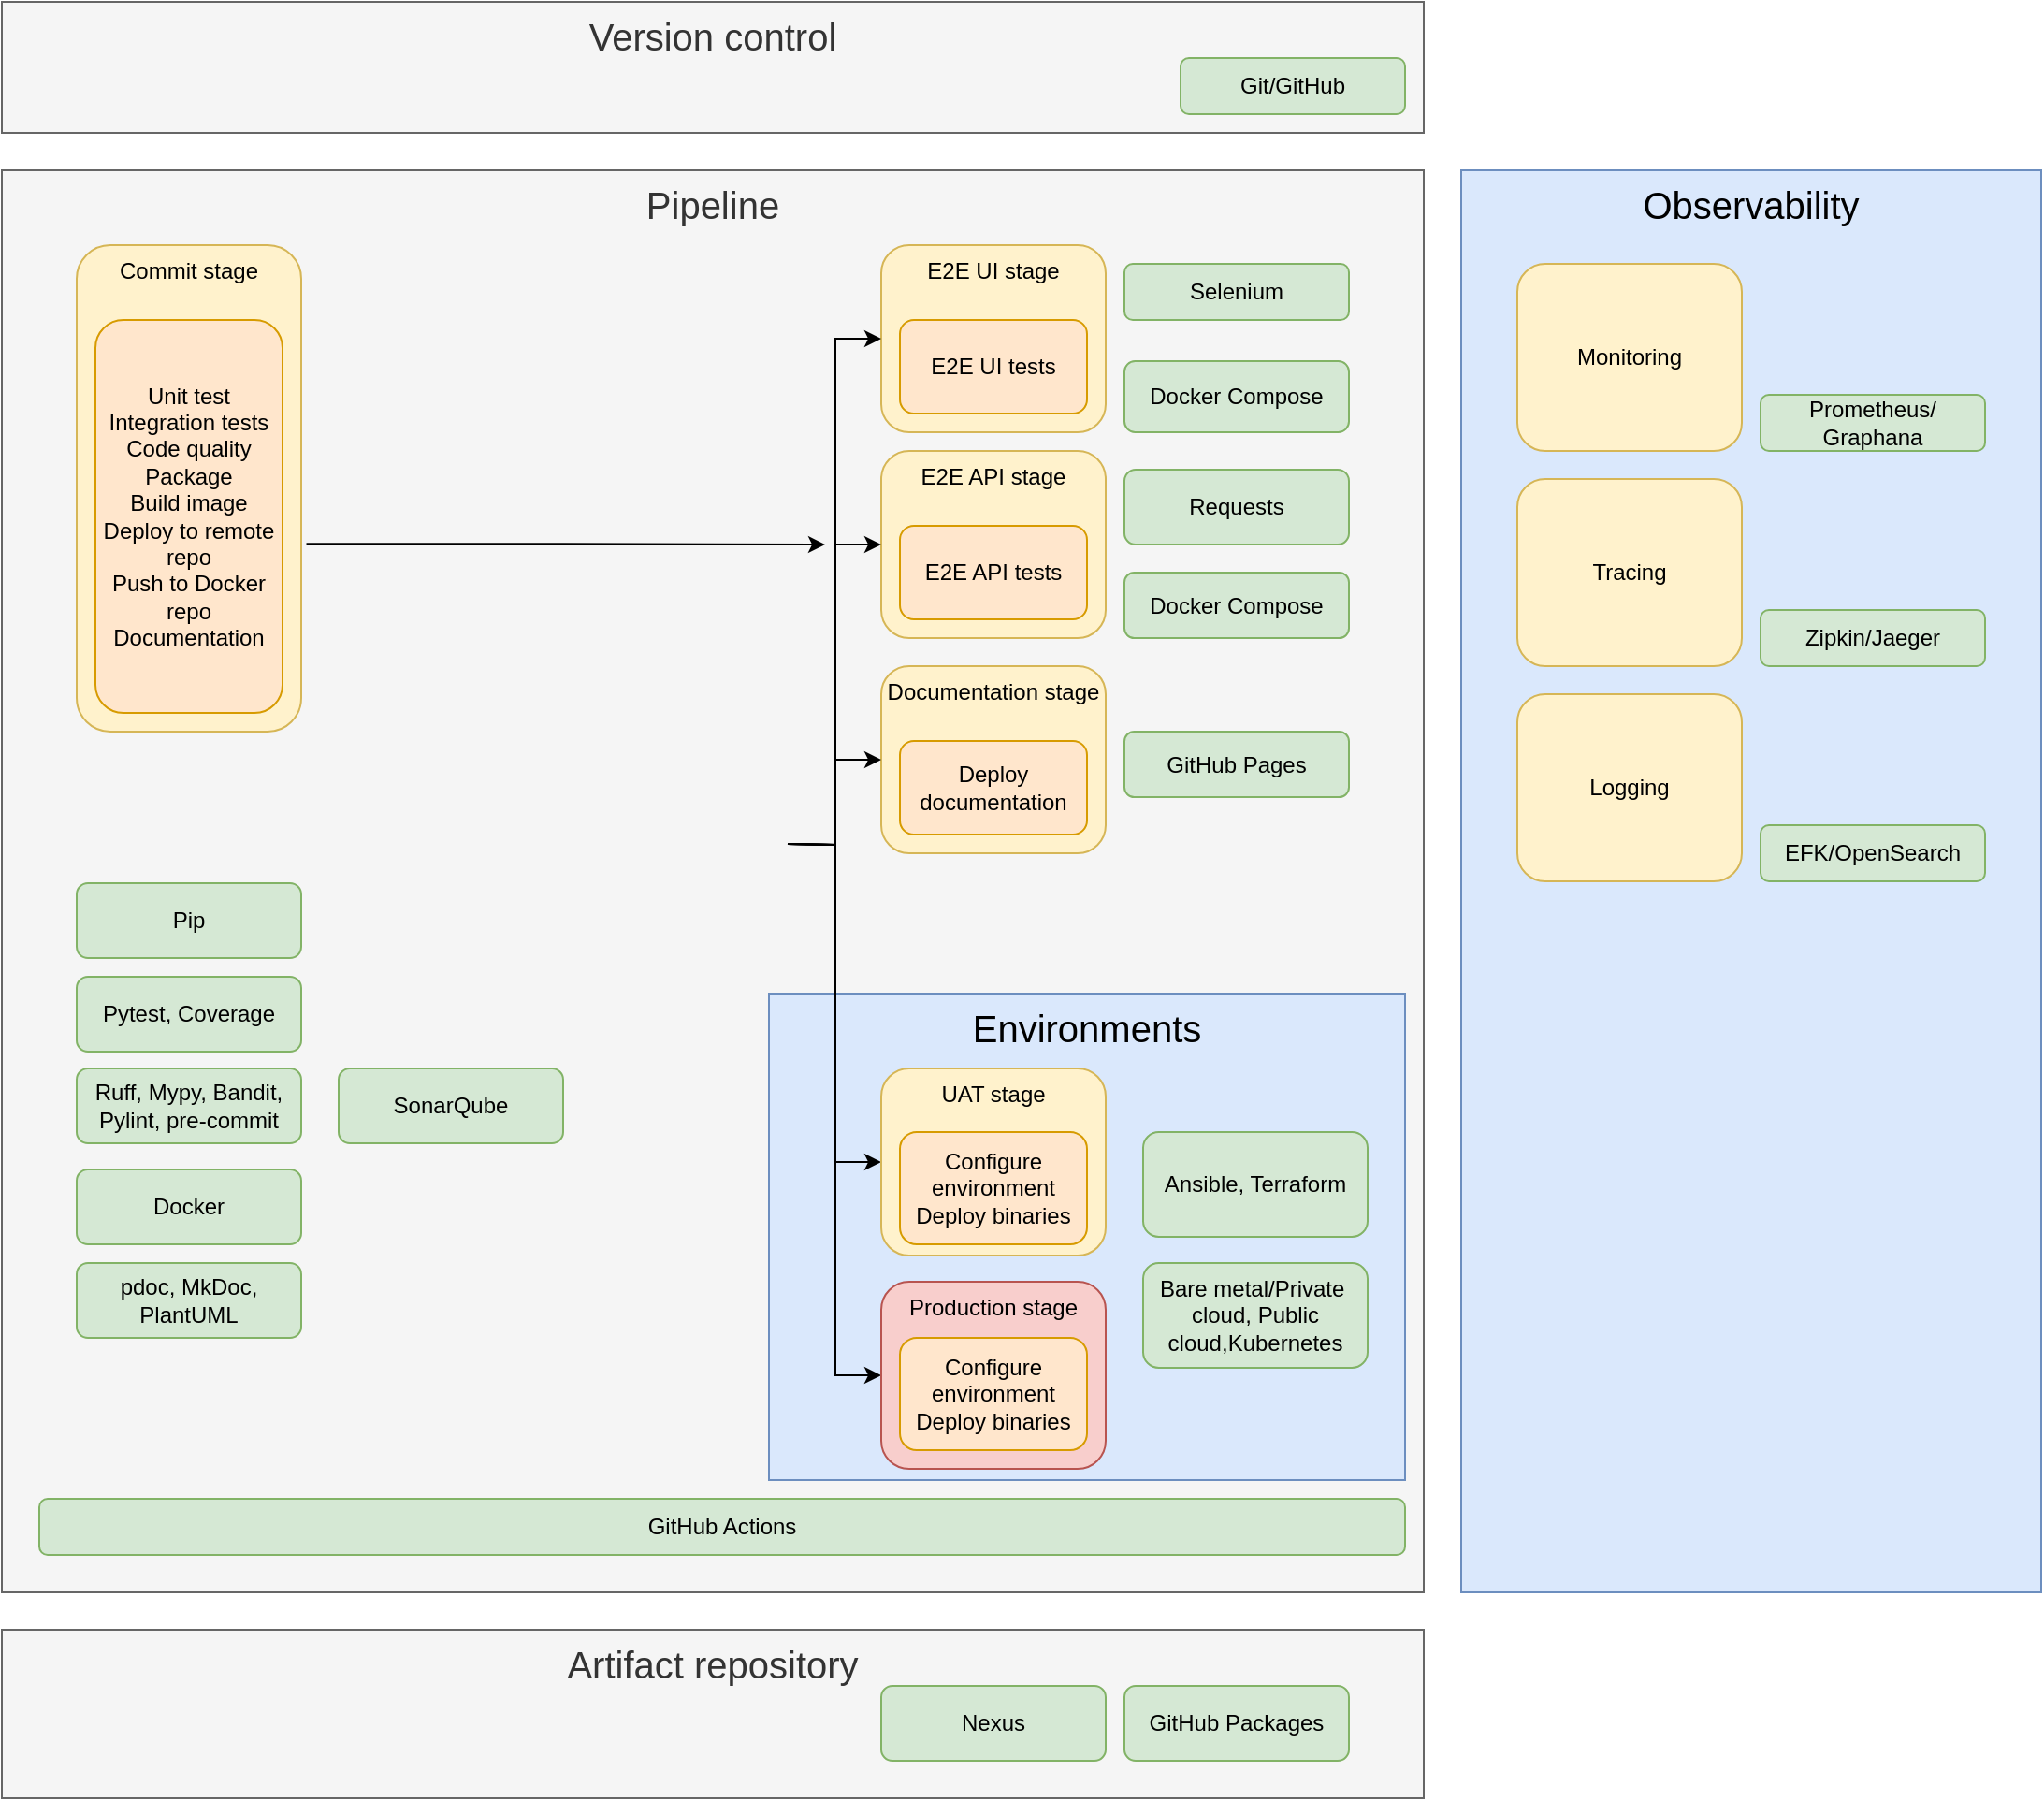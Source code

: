 <mxfile version="24.7.7">
  <diagram name="1 oldal" id="_iiroc8i7VoigcSSuO7V">
    <mxGraphModel dx="1728" dy="983" grid="1" gridSize="10" guides="1" tooltips="1" connect="1" arrows="1" fold="1" page="1" pageScale="1" pageWidth="1169" pageHeight="827" math="0" shadow="0">
      <root>
        <mxCell id="0" />
        <mxCell id="1" parent="0" />
        <mxCell id="oeXIbe9gHz6qyUcopNLy-10" value="Pipeline" style="rounded=0;whiteSpace=wrap;html=1;verticalAlign=top;fillColor=#f5f5f5;strokeColor=#666666;fontSize=20;fontColor=#333333;" parent="1" vertex="1">
          <mxGeometry x="70" y="220" width="760" height="760" as="geometry" />
        </mxCell>
        <mxCell id="Tjgu17ZUk7AZ-zzFZU_f-12" value="Environments" style="rounded=0;whiteSpace=wrap;html=1;verticalAlign=top;fillColor=#dae8fc;strokeColor=#6c8ebf;fontSize=20;" vertex="1" parent="1">
          <mxGeometry x="480" y="660" width="340" height="260" as="geometry" />
        </mxCell>
        <mxCell id="oeXIbe9gHz6qyUcopNLy-25" value="Observability" style="rounded=0;whiteSpace=wrap;html=1;verticalAlign=top;fillColor=#dae8fc;strokeColor=#6c8ebf;fontSize=20;" parent="1" vertex="1">
          <mxGeometry x="850" y="220" width="310" height="760" as="geometry" />
        </mxCell>
        <mxCell id="FLTOR3fUIsVmwwGsozke-35" value="Artifact repository" style="rounded=0;whiteSpace=wrap;html=1;verticalAlign=top;fillColor=#f5f5f5;strokeColor=#666666;fontSize=20;fontColor=#333333;" parent="1" vertex="1">
          <mxGeometry x="70" y="1000" width="760" height="90" as="geometry" />
        </mxCell>
        <mxCell id="oeXIbe9gHz6qyUcopNLy-2" value="E2E API stage" style="rounded=1;whiteSpace=wrap;html=1;fillColor=#fff2cc;strokeColor=#d6b656;verticalAlign=top;" parent="1" vertex="1">
          <mxGeometry x="540" y="370" width="120" height="100" as="geometry" />
        </mxCell>
        <mxCell id="oeXIbe9gHz6qyUcopNLy-1" value="E2E UI stage" style="rounded=1;whiteSpace=wrap;html=1;fillColor=#fff2cc;strokeColor=#d6b656;verticalAlign=top;" parent="1" vertex="1">
          <mxGeometry x="540" y="260" width="120" height="100" as="geometry" />
        </mxCell>
        <mxCell id="oeXIbe9gHz6qyUcopNLy-21" style="edgeStyle=orthogonalEdgeStyle;rounded=0;orthogonalLoop=1;jettySize=auto;html=1;exitX=1.023;exitY=0.614;exitDx=0;exitDy=0;fontSize=20;exitPerimeter=0;" parent="1" source="FLTOR3fUIsVmwwGsozke-1" edge="1">
          <mxGeometry relative="1" as="geometry">
            <mxPoint x="510" y="420" as="targetPoint" />
          </mxGeometry>
        </mxCell>
        <mxCell id="FLTOR3fUIsVmwwGsozke-1" value="Commit stage" style="rounded=1;whiteSpace=wrap;html=1;verticalAlign=top;fillColor=#fff2cc;strokeColor=#d6b656;" parent="1" vertex="1">
          <mxGeometry x="110" y="260" width="120" height="260" as="geometry" />
        </mxCell>
        <mxCell id="FLTOR3fUIsVmwwGsozke-2" value="Unit test&lt;div&gt;Integration tests&lt;/div&gt;&lt;div&gt;Code quality&lt;br&gt;Package&lt;/div&gt;&lt;div&gt;Build image&lt;br&gt;Deploy to remote repo&lt;br&gt;Push to Docker repo&lt;/div&gt;&lt;div&gt;Documentation&lt;/div&gt;" style="rounded=1;whiteSpace=wrap;html=1;fillColor=#ffe6cc;strokeColor=#d79b00;" parent="1" vertex="1">
          <mxGeometry x="120" y="300" width="100" height="210" as="geometry" />
        </mxCell>
        <mxCell id="oeXIbe9gHz6qyUcopNLy-13" style="edgeStyle=orthogonalEdgeStyle;rounded=0;orthogonalLoop=1;jettySize=auto;html=1;exitX=1;exitY=0.5;exitDx=0;exitDy=0;entryX=0;entryY=0.5;entryDx=0;entryDy=0;fontSize=20;" parent="1" target="oeXIbe9gHz6qyUcopNLy-1" edge="1">
          <mxGeometry relative="1" as="geometry">
            <mxPoint x="490" y="580" as="sourcePoint" />
          </mxGeometry>
        </mxCell>
        <mxCell id="oeXIbe9gHz6qyUcopNLy-14" style="edgeStyle=orthogonalEdgeStyle;rounded=0;orthogonalLoop=1;jettySize=auto;html=1;exitX=1;exitY=0.5;exitDx=0;exitDy=0;entryX=0;entryY=0.5;entryDx=0;entryDy=0;fontSize=20;" parent="1" target="oeXIbe9gHz6qyUcopNLy-2" edge="1">
          <mxGeometry relative="1" as="geometry">
            <mxPoint x="490" y="580" as="sourcePoint" />
          </mxGeometry>
        </mxCell>
        <mxCell id="oeXIbe9gHz6qyUcopNLy-17" style="edgeStyle=orthogonalEdgeStyle;rounded=0;orthogonalLoop=1;jettySize=auto;html=1;exitX=1;exitY=0.5;exitDx=0;exitDy=0;entryX=0;entryY=0.5;entryDx=0;entryDy=0;fontSize=20;" parent="1" target="FLTOR3fUIsVmwwGsozke-46" edge="1">
          <mxGeometry relative="1" as="geometry">
            <mxPoint x="490" y="580" as="sourcePoint" />
          </mxGeometry>
        </mxCell>
        <mxCell id="oeXIbe9gHz6qyUcopNLy-18" style="edgeStyle=orthogonalEdgeStyle;rounded=0;orthogonalLoop=1;jettySize=auto;html=1;exitX=1;exitY=0.5;exitDx=0;exitDy=0;entryX=0;entryY=0.5;entryDx=0;entryDy=0;fontSize=20;" parent="1" target="oeXIbe9gHz6qyUcopNLy-5" edge="1">
          <mxGeometry relative="1" as="geometry">
            <mxPoint x="490" y="580" as="sourcePoint" />
          </mxGeometry>
        </mxCell>
        <mxCell id="FLTOR3fUIsVmwwGsozke-27" value="Requests" style="rounded=1;whiteSpace=wrap;html=1;fillColor=#d5e8d4;strokeColor=#82b366;" parent="1" vertex="1">
          <mxGeometry x="670" y="380" width="120" height="40" as="geometry" />
        </mxCell>
        <mxCell id="FLTOR3fUIsVmwwGsozke-28" value="GitHub Actions" style="rounded=1;whiteSpace=wrap;html=1;fillColor=#d5e8d4;strokeColor=#82b366;" parent="1" vertex="1">
          <mxGeometry x="90" y="930" width="730" height="30" as="geometry" />
        </mxCell>
        <mxCell id="FLTOR3fUIsVmwwGsozke-30" value="Nexus" style="rounded=1;whiteSpace=wrap;html=1;fillColor=#d5e8d4;strokeColor=#82b366;" parent="1" vertex="1">
          <mxGeometry x="540" y="1030" width="120" height="40" as="geometry" />
        </mxCell>
        <mxCell id="FLTOR3fUIsVmwwGsozke-32" value="Version control" style="rounded=0;whiteSpace=wrap;html=1;verticalAlign=top;fillColor=#f5f5f5;strokeColor=#666666;fontSize=20;fontColor=#333333;" parent="1" vertex="1">
          <mxGeometry x="70" y="130" width="760" height="70" as="geometry" />
        </mxCell>
        <mxCell id="FLTOR3fUIsVmwwGsozke-34" value="Git/GitHub" style="rounded=1;whiteSpace=wrap;html=1;fillColor=#d5e8d4;strokeColor=#82b366;" parent="1" vertex="1">
          <mxGeometry x="700" y="160" width="120" height="30" as="geometry" />
        </mxCell>
        <mxCell id="FLTOR3fUIsVmwwGsozke-37" value="SonarQube" style="rounded=1;whiteSpace=wrap;html=1;fillColor=#d5e8d4;strokeColor=#82b366;" parent="1" vertex="1">
          <mxGeometry x="250" y="700" width="120" height="40" as="geometry" />
        </mxCell>
        <mxCell id="FLTOR3fUIsVmwwGsozke-40" value="Docker" style="rounded=1;whiteSpace=wrap;html=1;fillColor=#d5e8d4;strokeColor=#82b366;" parent="1" vertex="1">
          <mxGeometry x="110" y="754" width="120" height="40" as="geometry" />
        </mxCell>
        <mxCell id="FLTOR3fUIsVmwwGsozke-41" value="E2E UI tests" style="rounded=1;whiteSpace=wrap;html=1;fillColor=#ffe6cc;strokeColor=#d79b00;" parent="1" vertex="1">
          <mxGeometry x="550" y="300" width="100" height="50" as="geometry" />
        </mxCell>
        <mxCell id="FLTOR3fUIsVmwwGsozke-42" value="Selenium" style="rounded=1;whiteSpace=wrap;html=1;fillColor=#d5e8d4;strokeColor=#82b366;" parent="1" vertex="1">
          <mxGeometry x="670" y="270" width="120" height="30" as="geometry" />
        </mxCell>
        <mxCell id="FLTOR3fUIsVmwwGsozke-43" value="Docker Compose" style="rounded=1;whiteSpace=wrap;html=1;fillColor=#d5e8d4;strokeColor=#82b366;" parent="1" vertex="1">
          <mxGeometry x="670" y="322" width="120" height="38" as="geometry" />
        </mxCell>
        <mxCell id="FLTOR3fUIsVmwwGsozke-45" value="E2E API tests" style="rounded=1;whiteSpace=wrap;html=1;fillColor=#ffe6cc;strokeColor=#d79b00;" parent="1" vertex="1">
          <mxGeometry x="550" y="410" width="100" height="50" as="geometry" />
        </mxCell>
        <mxCell id="FLTOR3fUIsVmwwGsozke-46" value="UAT stage" style="rounded=1;whiteSpace=wrap;html=1;fillColor=#fff2cc;strokeColor=#d6b656;verticalAlign=top;" parent="1" vertex="1">
          <mxGeometry x="540" y="700" width="120" height="100" as="geometry" />
        </mxCell>
        <mxCell id="FLTOR3fUIsVmwwGsozke-47" value="Configure environment&lt;br&gt;Deploy binaries" style="rounded=1;whiteSpace=wrap;html=1;fillColor=#ffe6cc;strokeColor=#d79b00;" parent="1" vertex="1">
          <mxGeometry x="550" y="734" width="100" height="60" as="geometry" />
        </mxCell>
        <mxCell id="FLTOR3fUIsVmwwGsozke-49" value="Bare metal/Private&amp;nbsp; cloud, Public cloud,Kubernetes" style="rounded=1;whiteSpace=wrap;html=1;fillColor=#d5e8d4;strokeColor=#82b366;" parent="1" vertex="1">
          <mxGeometry x="680" y="804" width="120" height="56" as="geometry" />
        </mxCell>
        <mxCell id="FLTOR3fUIsVmwwGsozke-54" value="Monitoring" style="rounded=1;whiteSpace=wrap;html=1;fillColor=#fff2cc;strokeColor=#d6b656;" parent="1" vertex="1">
          <mxGeometry x="880" y="270" width="120" height="100" as="geometry" />
        </mxCell>
        <mxCell id="FLTOR3fUIsVmwwGsozke-55" value="Prometheus/&lt;br&gt;Graphana" style="rounded=1;whiteSpace=wrap;html=1;fillColor=#d5e8d4;strokeColor=#82b366;" parent="1" vertex="1">
          <mxGeometry x="1010" y="340" width="120" height="30" as="geometry" />
        </mxCell>
        <mxCell id="FLTOR3fUIsVmwwGsozke-56" value="EFK/OpenSearch" style="rounded=1;whiteSpace=wrap;html=1;fillColor=#d5e8d4;strokeColor=#82b366;" parent="1" vertex="1">
          <mxGeometry x="1010" y="570" width="120" height="30" as="geometry" />
        </mxCell>
        <mxCell id="FLTOR3fUIsVmwwGsozke-57" value="Zipkin/Jaeger" style="rounded=1;whiteSpace=wrap;html=1;fillColor=#d5e8d4;strokeColor=#82b366;" parent="1" vertex="1">
          <mxGeometry x="1010" y="455" width="120" height="30" as="geometry" />
        </mxCell>
        <mxCell id="oeXIbe9gHz6qyUcopNLy-5" value="Production stage" style="rounded=1;whiteSpace=wrap;html=1;fillColor=#f8cecc;strokeColor=#b85450;verticalAlign=top;" parent="1" vertex="1">
          <mxGeometry x="540" y="814" width="120" height="100" as="geometry" />
        </mxCell>
        <mxCell id="oeXIbe9gHz6qyUcopNLy-6" value="Configure environment&lt;br&gt;Deploy binaries" style="rounded=1;whiteSpace=wrap;html=1;fillColor=#ffe6cc;strokeColor=#d79b00;" parent="1" vertex="1">
          <mxGeometry x="550" y="844" width="100" height="60" as="geometry" />
        </mxCell>
        <mxCell id="oeXIbe9gHz6qyUcopNLy-7" value="Docker Compose" style="rounded=1;whiteSpace=wrap;html=1;fillColor=#d5e8d4;strokeColor=#82b366;" parent="1" vertex="1">
          <mxGeometry x="670" y="435" width="120" height="35" as="geometry" />
        </mxCell>
        <mxCell id="oeXIbe9gHz6qyUcopNLy-19" value="Pip" style="rounded=1;whiteSpace=wrap;html=1;fillColor=#d5e8d4;strokeColor=#82b366;" parent="1" vertex="1">
          <mxGeometry x="110" y="601" width="120" height="40" as="geometry" />
        </mxCell>
        <mxCell id="oeXIbe9gHz6qyUcopNLy-20" value="Pytest, Coverage" style="rounded=1;whiteSpace=wrap;html=1;fillColor=#d5e8d4;strokeColor=#82b366;" parent="1" vertex="1">
          <mxGeometry x="110" y="651" width="120" height="40" as="geometry" />
        </mxCell>
        <mxCell id="oeXIbe9gHz6qyUcopNLy-26" value="Tracing" style="rounded=1;whiteSpace=wrap;html=1;fillColor=#fff2cc;strokeColor=#d6b656;" parent="1" vertex="1">
          <mxGeometry x="880" y="385" width="120" height="100" as="geometry" />
        </mxCell>
        <mxCell id="oeXIbe9gHz6qyUcopNLy-27" value="Logging" style="rounded=1;whiteSpace=wrap;html=1;fillColor=#fff2cc;strokeColor=#d6b656;" parent="1" vertex="1">
          <mxGeometry x="880" y="500" width="120" height="100" as="geometry" />
        </mxCell>
        <mxCell id="Tjgu17ZUk7AZ-zzFZU_f-1" value="GitHub Packages" style="rounded=1;whiteSpace=wrap;html=1;fillColor=#d5e8d4;strokeColor=#82b366;" vertex="1" parent="1">
          <mxGeometry x="670" y="1030" width="120" height="40" as="geometry" />
        </mxCell>
        <mxCell id="Tjgu17ZUk7AZ-zzFZU_f-2" value="Ruff, Mypy, Bandit, Pylint, pre-commit" style="rounded=1;whiteSpace=wrap;html=1;fillColor=#d5e8d4;strokeColor=#82b366;" vertex="1" parent="1">
          <mxGeometry x="110" y="700" width="120" height="40" as="geometry" />
        </mxCell>
        <mxCell id="Tjgu17ZUk7AZ-zzFZU_f-3" value="Ansible, Terraform" style="rounded=1;whiteSpace=wrap;html=1;fillColor=#d5e8d4;strokeColor=#82b366;" vertex="1" parent="1">
          <mxGeometry x="680" y="734" width="120" height="56" as="geometry" />
        </mxCell>
        <mxCell id="Tjgu17ZUk7AZ-zzFZU_f-4" value="Documentation stage" style="rounded=1;whiteSpace=wrap;html=1;fillColor=#fff2cc;strokeColor=#d6b656;verticalAlign=top;" vertex="1" parent="1">
          <mxGeometry x="540" y="485" width="120" height="100" as="geometry" />
        </mxCell>
        <mxCell id="Tjgu17ZUk7AZ-zzFZU_f-5" value="Deploy documentation" style="rounded=1;whiteSpace=wrap;html=1;fillColor=#ffe6cc;strokeColor=#d79b00;" vertex="1" parent="1">
          <mxGeometry x="550" y="525" width="100" height="50" as="geometry" />
        </mxCell>
        <mxCell id="Tjgu17ZUk7AZ-zzFZU_f-6" value="GitHub Pages" style="rounded=1;whiteSpace=wrap;html=1;fillColor=#d5e8d4;strokeColor=#82b366;" vertex="1" parent="1">
          <mxGeometry x="670" y="520" width="120" height="35" as="geometry" />
        </mxCell>
        <mxCell id="Tjgu17ZUk7AZ-zzFZU_f-7" value="pdoc, MkDoc, PlantUML" style="rounded=1;whiteSpace=wrap;html=1;fillColor=#d5e8d4;strokeColor=#82b366;" vertex="1" parent="1">
          <mxGeometry x="110" y="804" width="120" height="40" as="geometry" />
        </mxCell>
        <mxCell id="Tjgu17ZUk7AZ-zzFZU_f-9" style="edgeStyle=orthogonalEdgeStyle;rounded=0;orthogonalLoop=1;jettySize=auto;html=1;fontSize=20;" edge="1" parent="1" target="Tjgu17ZUk7AZ-zzFZU_f-4">
          <mxGeometry relative="1" as="geometry">
            <mxPoint x="490" y="580" as="sourcePoint" />
            <mxPoint x="550" y="760" as="targetPoint" />
          </mxGeometry>
        </mxCell>
      </root>
    </mxGraphModel>
  </diagram>
</mxfile>
